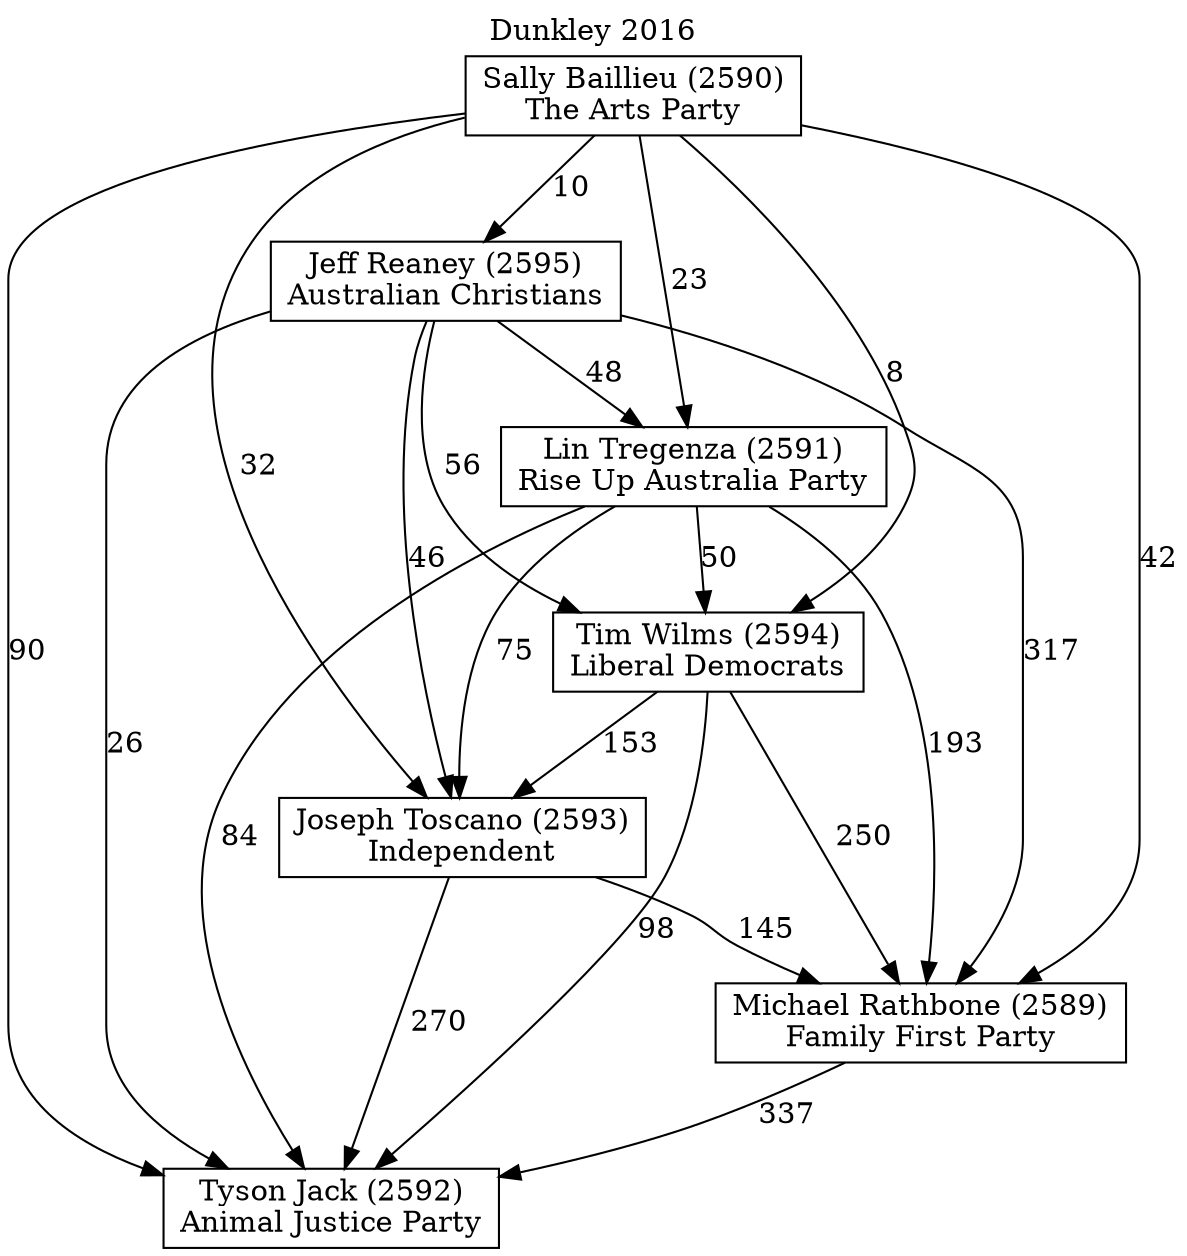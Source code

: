 // House preference flow
digraph "Tyson Jack (2592)_Dunkley_2016" {
	graph [label="Dunkley 2016" labelloc=t mclimit=10]
	node [shape=box]
	"Michael Rathbone (2589)" [label="Michael Rathbone (2589)
Family First Party"]
	"Joseph Toscano (2593)" [label="Joseph Toscano (2593)
Independent"]
	"Tyson Jack (2592)" [label="Tyson Jack (2592)
Animal Justice Party"]
	"Jeff Reaney (2595)" [label="Jeff Reaney (2595)
Australian Christians"]
	"Sally Baillieu (2590)" [label="Sally Baillieu (2590)
The Arts Party"]
	"Tim Wilms (2594)" [label="Tim Wilms (2594)
Liberal Democrats"]
	"Lin Tregenza (2591)" [label="Lin Tregenza (2591)
Rise Up Australia Party"]
	"Sally Baillieu (2590)" -> "Tim Wilms (2594)" [label=8]
	"Sally Baillieu (2590)" -> "Joseph Toscano (2593)" [label=32]
	"Lin Tregenza (2591)" -> "Joseph Toscano (2593)" [label=75]
	"Lin Tregenza (2591)" -> "Tyson Jack (2592)" [label=84]
	"Jeff Reaney (2595)" -> "Tim Wilms (2594)" [label=56]
	"Joseph Toscano (2593)" -> "Tyson Jack (2592)" [label=270]
	"Tim Wilms (2594)" -> "Tyson Jack (2592)" [label=98]
	"Sally Baillieu (2590)" -> "Lin Tregenza (2591)" [label=23]
	"Sally Baillieu (2590)" -> "Tyson Jack (2592)" [label=90]
	"Jeff Reaney (2595)" -> "Lin Tregenza (2591)" [label=48]
	"Lin Tregenza (2591)" -> "Michael Rathbone (2589)" [label=193]
	"Lin Tregenza (2591)" -> "Tim Wilms (2594)" [label=50]
	"Michael Rathbone (2589)" -> "Tyson Jack (2592)" [label=337]
	"Joseph Toscano (2593)" -> "Michael Rathbone (2589)" [label=145]
	"Sally Baillieu (2590)" -> "Jeff Reaney (2595)" [label=10]
	"Sally Baillieu (2590)" -> "Michael Rathbone (2589)" [label=42]
	"Tim Wilms (2594)" -> "Joseph Toscano (2593)" [label=153]
	"Tim Wilms (2594)" -> "Michael Rathbone (2589)" [label=250]
	"Jeff Reaney (2595)" -> "Michael Rathbone (2589)" [label=317]
	"Jeff Reaney (2595)" -> "Tyson Jack (2592)" [label=26]
	"Jeff Reaney (2595)" -> "Joseph Toscano (2593)" [label=46]
}
